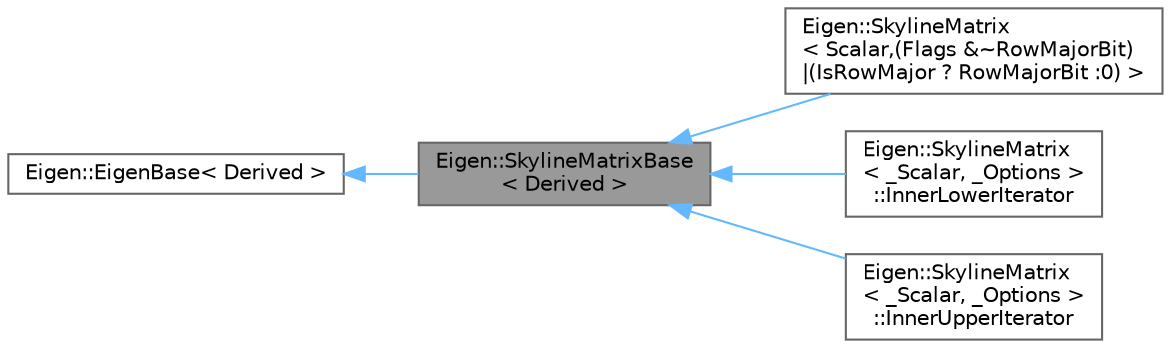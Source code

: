 digraph "Eigen::SkylineMatrixBase&lt; Derived &gt;"
{
 // LATEX_PDF_SIZE
  bgcolor="transparent";
  edge [fontname=Helvetica,fontsize=10,labelfontname=Helvetica,labelfontsize=10];
  node [fontname=Helvetica,fontsize=10,shape=box,height=0.2,width=0.4];
  rankdir="LR";
  Node1 [id="Node000001",label="Eigen::SkylineMatrixBase\l\< Derived \>",height=0.2,width=0.4,color="gray40", fillcolor="grey60", style="filled", fontcolor="black",tooltip="Base class of any skyline matrices or skyline expressions"];
  Node2 -> Node1 [id="edge1_Node000001_Node000002",dir="back",color="steelblue1",style="solid",tooltip=" "];
  Node2 [id="Node000002",label="Eigen::EigenBase\< Derived \>",height=0.2,width=0.4,color="gray40", fillcolor="white", style="filled",URL="$struct_eigen_1_1_eigen_base.html",tooltip=" "];
  Node1 -> Node3 [id="edge2_Node000001_Node000003",dir="back",color="steelblue1",style="solid",tooltip=" "];
  Node3 [id="Node000003",label="Eigen::SkylineMatrix\l\< Scalar,(Flags &~RowMajorBit)\l\|(IsRowMajor ? RowMajorBit :0) \>",height=0.2,width=0.4,color="gray40", fillcolor="white", style="filled",URL="$class_eigen_1_1_skyline_matrix.html",tooltip=" "];
  Node1 -> Node4 [id="edge3_Node000001_Node000004",dir="back",color="steelblue1",style="solid",tooltip=" "];
  Node4 [id="Node000004",label="Eigen::SkylineMatrix\l\< _Scalar, _Options \>\l::InnerLowerIterator",height=0.2,width=0.4,color="gray40", fillcolor="white", style="filled",URL="$class_eigen_1_1_skyline_matrix_1_1_inner_lower_iterator.html",tooltip=" "];
  Node1 -> Node5 [id="edge4_Node000001_Node000005",dir="back",color="steelblue1",style="solid",tooltip=" "];
  Node5 [id="Node000005",label="Eigen::SkylineMatrix\l\< _Scalar, _Options \>\l::InnerUpperIterator",height=0.2,width=0.4,color="gray40", fillcolor="white", style="filled",URL="$class_eigen_1_1_skyline_matrix_1_1_inner_upper_iterator.html",tooltip=" "];
}
